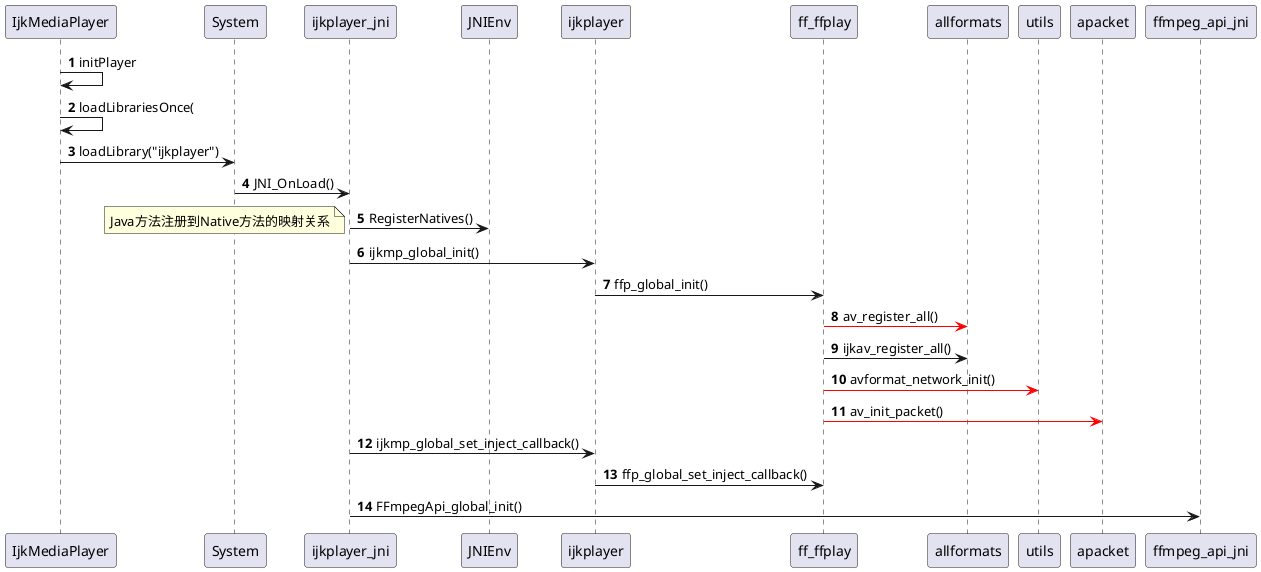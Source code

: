 @startuml
autonumber

IjkMediaPlayer -> IjkMediaPlayer:initPlayer

IjkMediaPlayer -> IjkMediaPlayer:loadLibrariesOnce(

IjkMediaPlayer -> System:loadLibrary("ijkplayer")

System -> ijkplayer_jni:JNI_OnLoad()

ijkplayer_jni -> JNIEnv:RegisterNatives()
note left : Java方法注册到Native方法的映射关系

ijkplayer_jni -> ijkplayer:ijkmp_global_init()

ijkplayer -> ff_ffplay:ffp_global_init()

ff_ffplay [#red]-> allformats:av_register_all()

ff_ffplay -> allformats:ijkav_register_all()

ff_ffplay [#red]-> utils:avformat_network_init()

ff_ffplay [#red]-> apacket:av_init_packet()

ijkplayer_jni -> ijkplayer:ijkmp_global_set_inject_callback()

ijkplayer -> ff_ffplay:ffp_global_set_inject_callback()

ijkplayer_jni -> ffmpeg_api_jni:FFmpegApi_global_init()

@enduml